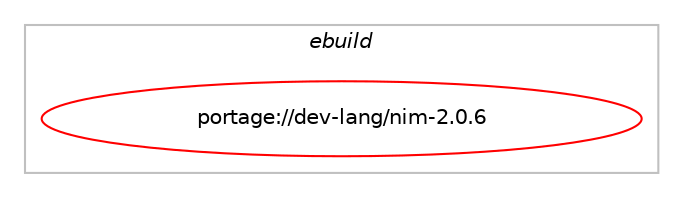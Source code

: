 digraph prolog {

# *************
# Graph options
# *************

newrank=true;
concentrate=true;
compound=true;
graph [rankdir=LR,fontname=Helvetica,fontsize=10,ranksep=1.5];#, ranksep=2.5, nodesep=0.2];
edge  [arrowhead=vee];
node  [fontname=Helvetica,fontsize=10];

# **********
# The ebuild
# **********

subgraph cluster_leftcol {
color=gray;
label=<<i>ebuild</i>>;
id [label="portage://dev-lang/nim-2.0.6", color=red, width=4, href="../dev-lang/nim-2.0.6.svg"];
}

# ****************
# The dependencies
# ****************

subgraph cluster_midcol {
color=gray;
label=<<i>dependencies</i>>;
subgraph cluster_compile {
fillcolor="#eeeeee";
style=filled;
label=<<i>compile</i>>;
# *** BEGIN UNKNOWN DEPENDENCY TYPE (TODO) ***
# id -> equal(use_conditional_group(positive,test,portage://dev-lang/nim-2.0.6,[package_dependency(portage://dev-lang/nim-2.0.6,install,no,dev-db,sqlite,none,[,,],[slot(3)],[]),package_dependency(portage://dev-lang/nim-2.0.6,install,no,dev-libs,boehm-gc,none,[,,],[],[]),package_dependency(portage://dev-lang/nim-2.0.6,install,no,dev-libs,libffi,none,[,,],[],[]),package_dependency(portage://dev-lang/nim-2.0.6,install,no,dev-libs,libpcre,none,[,,],[slot(3)],[]),package_dependency(portage://dev-lang/nim-2.0.6,install,no,dev-libs,openssl,none,[,,],[],[]),package_dependency(portage://dev-lang/nim-2.0.6,install,no,media-libs,libsdl,none,[,,],[],[]),package_dependency(portage://dev-lang/nim-2.0.6,install,no,media-libs,libsfml,none,[,,],[],[])]))
# *** END UNKNOWN DEPENDENCY TYPE (TODO) ***

}
subgraph cluster_compileandrun {
fillcolor="#eeeeee";
style=filled;
label=<<i>compile and run</i>>;
}
subgraph cluster_run {
fillcolor="#eeeeee";
style=filled;
label=<<i>run</i>>;
}
}

# **************
# The candidates
# **************

subgraph cluster_choices {
rank=same;
color=gray;
label=<<i>candidates</i>>;

}

}
